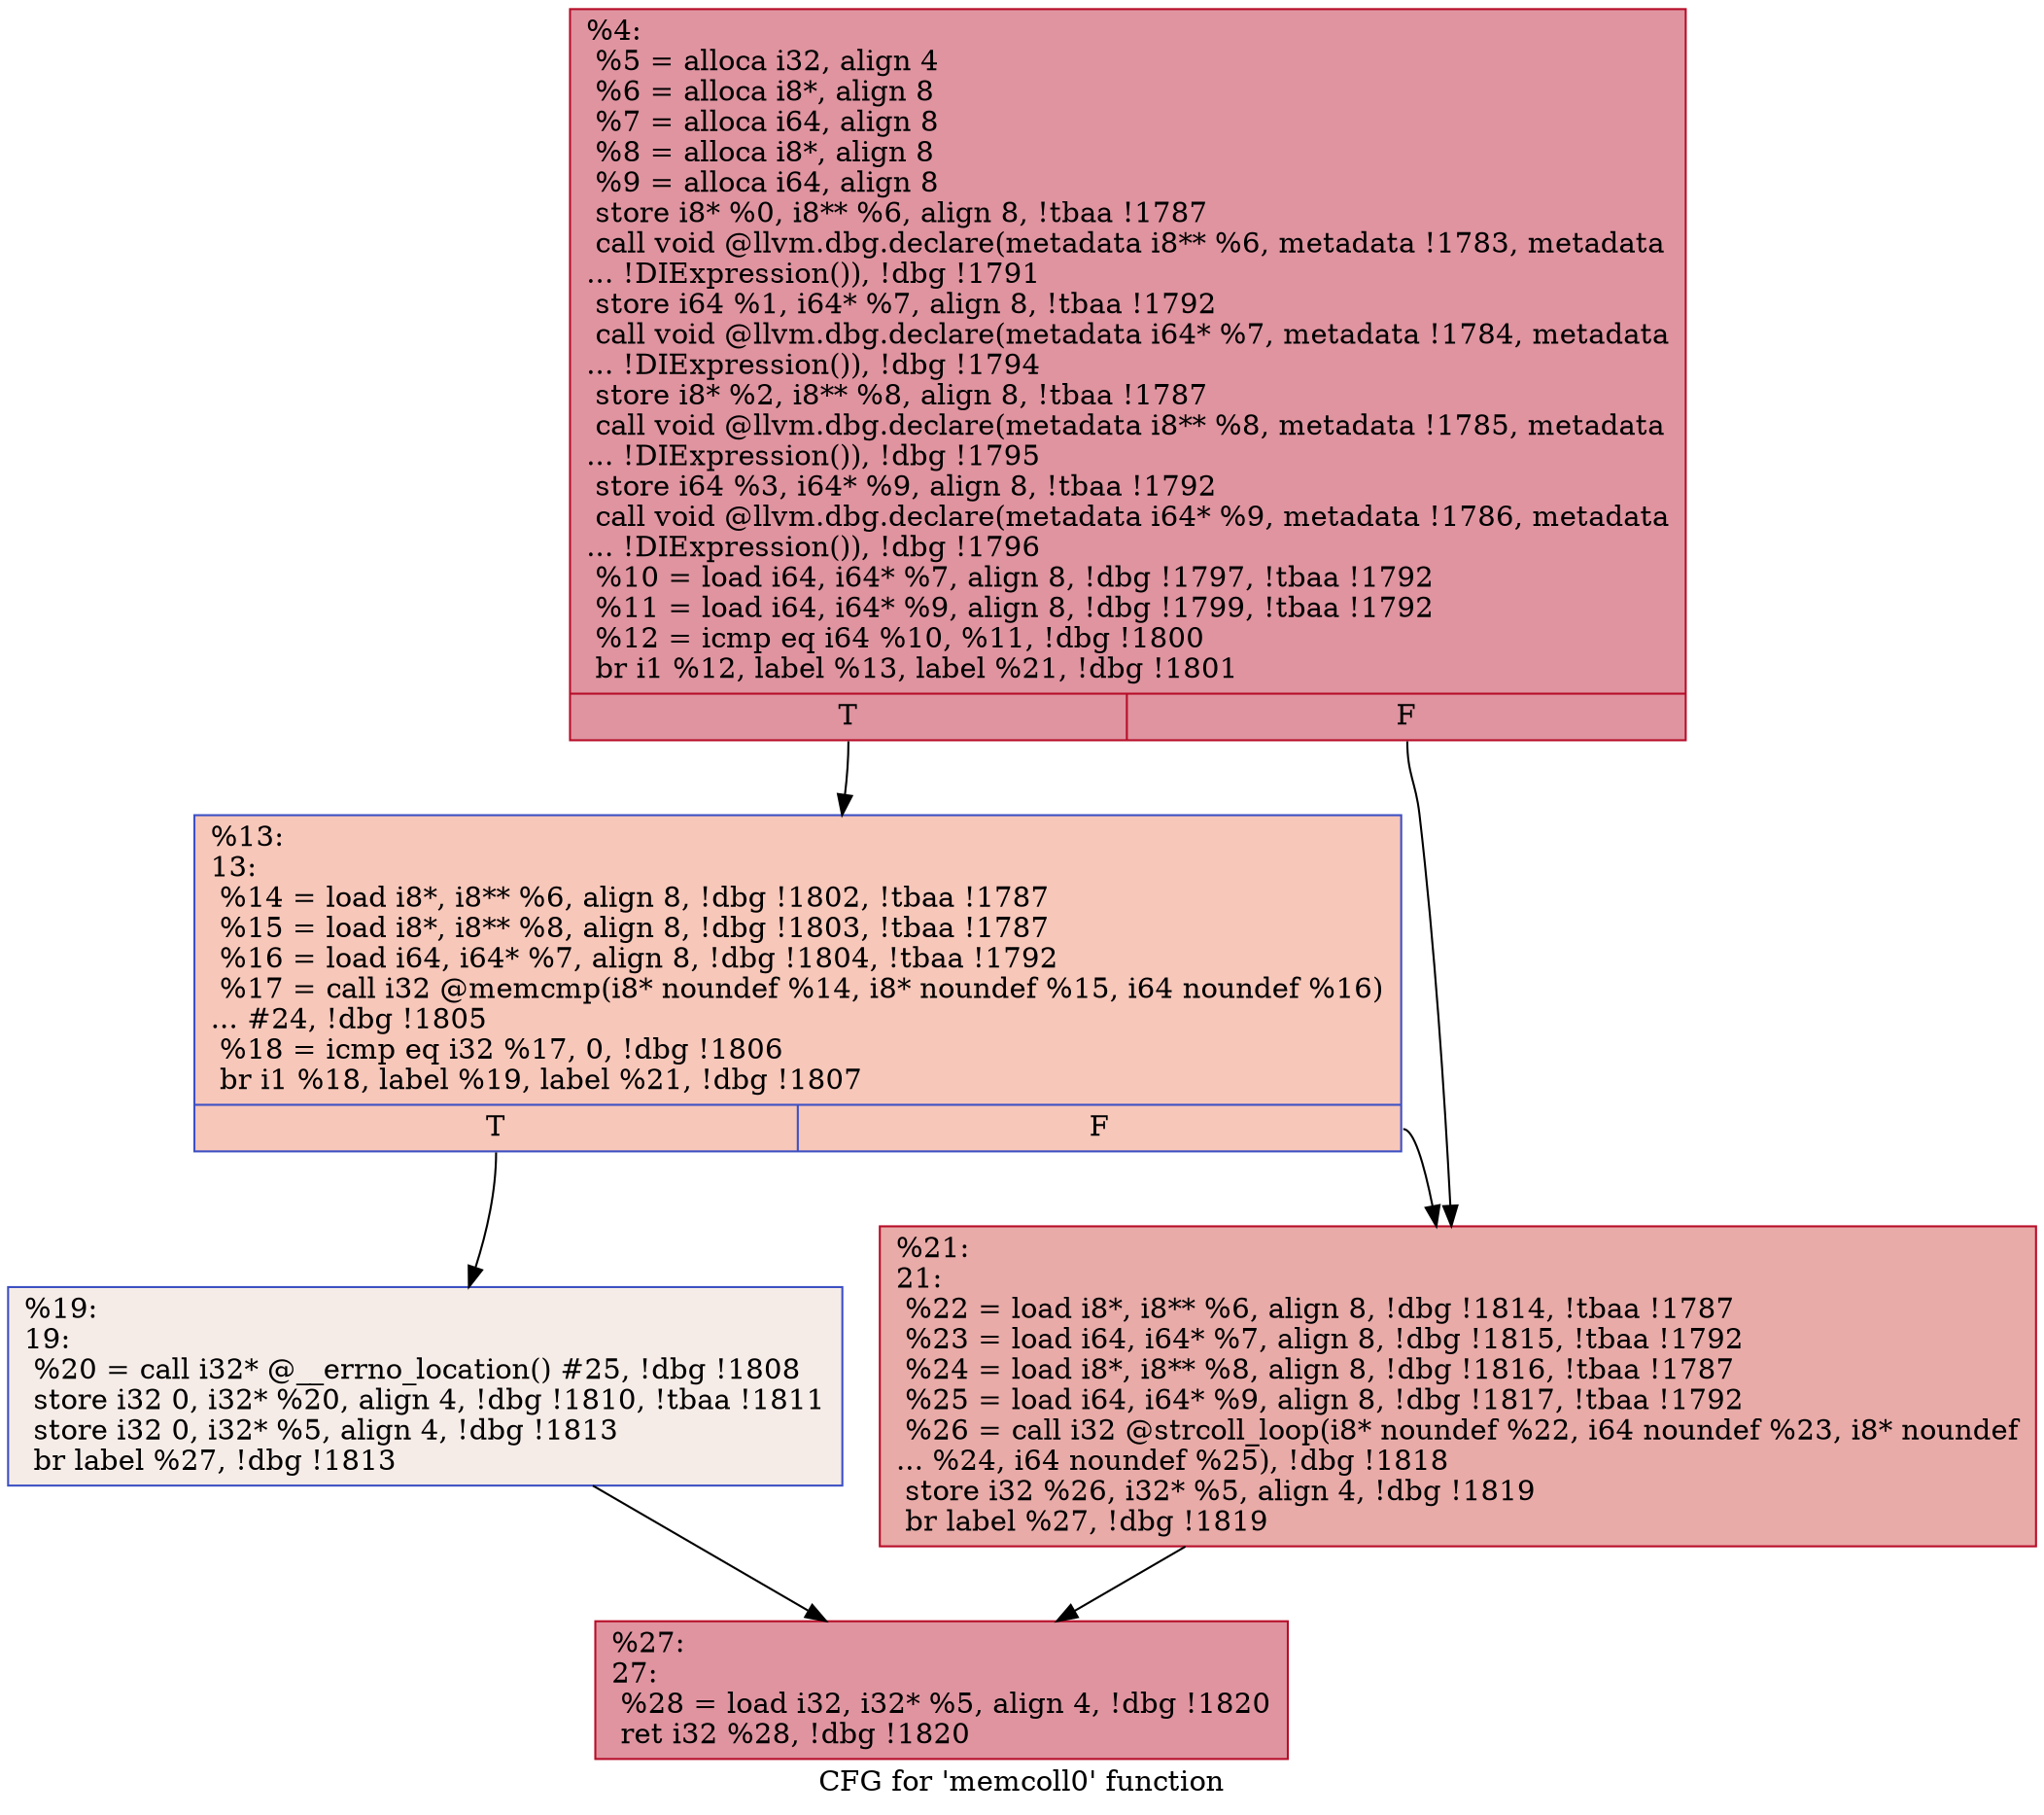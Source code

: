 digraph "CFG for 'memcoll0' function" {
	label="CFG for 'memcoll0' function";

	Node0x28f8340 [shape=record,color="#b70d28ff", style=filled, fillcolor="#b70d2870",label="{%4:\l  %5 = alloca i32, align 4\l  %6 = alloca i8*, align 8\l  %7 = alloca i64, align 8\l  %8 = alloca i8*, align 8\l  %9 = alloca i64, align 8\l  store i8* %0, i8** %6, align 8, !tbaa !1787\l  call void @llvm.dbg.declare(metadata i8** %6, metadata !1783, metadata\l... !DIExpression()), !dbg !1791\l  store i64 %1, i64* %7, align 8, !tbaa !1792\l  call void @llvm.dbg.declare(metadata i64* %7, metadata !1784, metadata\l... !DIExpression()), !dbg !1794\l  store i8* %2, i8** %8, align 8, !tbaa !1787\l  call void @llvm.dbg.declare(metadata i8** %8, metadata !1785, metadata\l... !DIExpression()), !dbg !1795\l  store i64 %3, i64* %9, align 8, !tbaa !1792\l  call void @llvm.dbg.declare(metadata i64* %9, metadata !1786, metadata\l... !DIExpression()), !dbg !1796\l  %10 = load i64, i64* %7, align 8, !dbg !1797, !tbaa !1792\l  %11 = load i64, i64* %9, align 8, !dbg !1799, !tbaa !1792\l  %12 = icmp eq i64 %10, %11, !dbg !1800\l  br i1 %12, label %13, label %21, !dbg !1801\l|{<s0>T|<s1>F}}"];
	Node0x28f8340:s0 -> Node0x28f83c0;
	Node0x28f8340:s1 -> Node0x28f8460;
	Node0x28f83c0 [shape=record,color="#3d50c3ff", style=filled, fillcolor="#ec7f6370",label="{%13:\l13:                                               \l  %14 = load i8*, i8** %6, align 8, !dbg !1802, !tbaa !1787\l  %15 = load i8*, i8** %8, align 8, !dbg !1803, !tbaa !1787\l  %16 = load i64, i64* %7, align 8, !dbg !1804, !tbaa !1792\l  %17 = call i32 @memcmp(i8* noundef %14, i8* noundef %15, i64 noundef %16)\l... #24, !dbg !1805\l  %18 = icmp eq i32 %17, 0, !dbg !1806\l  br i1 %18, label %19, label %21, !dbg !1807\l|{<s0>T|<s1>F}}"];
	Node0x28f83c0:s0 -> Node0x28f8410;
	Node0x28f83c0:s1 -> Node0x28f8460;
	Node0x28f8410 [shape=record,color="#3d50c3ff", style=filled, fillcolor="#ead5c970",label="{%19:\l19:                                               \l  %20 = call i32* @__errno_location() #25, !dbg !1808\l  store i32 0, i32* %20, align 4, !dbg !1810, !tbaa !1811\l  store i32 0, i32* %5, align 4, !dbg !1813\l  br label %27, !dbg !1813\l}"];
	Node0x28f8410 -> Node0x28f84b0;
	Node0x28f8460 [shape=record,color="#b70d28ff", style=filled, fillcolor="#cc403a70",label="{%21:\l21:                                               \l  %22 = load i8*, i8** %6, align 8, !dbg !1814, !tbaa !1787\l  %23 = load i64, i64* %7, align 8, !dbg !1815, !tbaa !1792\l  %24 = load i8*, i8** %8, align 8, !dbg !1816, !tbaa !1787\l  %25 = load i64, i64* %9, align 8, !dbg !1817, !tbaa !1792\l  %26 = call i32 @strcoll_loop(i8* noundef %22, i64 noundef %23, i8* noundef\l... %24, i64 noundef %25), !dbg !1818\l  store i32 %26, i32* %5, align 4, !dbg !1819\l  br label %27, !dbg !1819\l}"];
	Node0x28f8460 -> Node0x28f84b0;
	Node0x28f84b0 [shape=record,color="#b70d28ff", style=filled, fillcolor="#b70d2870",label="{%27:\l27:                                               \l  %28 = load i32, i32* %5, align 4, !dbg !1820\l  ret i32 %28, !dbg !1820\l}"];
}
